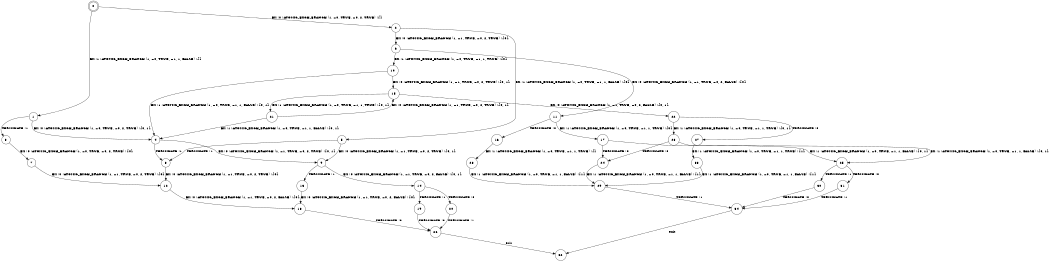 digraph BCG {
size = "7, 10.5";
center = TRUE;
node [shape = circle];
0 [peripheries = 2];
0 -> 1 [label = "EX !1 !ATOMIC_EXCH_BRANCH (1, +0, TRUE, +1, 1, FALSE) !{}"];
0 -> 2 [label = "EX !0 !ATOMIC_EXCH_BRANCH (1, +0, TRUE, +0, 2, TRUE) !{}"];
1 -> 3 [label = "TERMINATE !1"];
1 -> 4 [label = "EX !0 !ATOMIC_EXCH_BRANCH (1, +0, TRUE, +0, 2, TRUE) !{0, 1}"];
2 -> 5 [label = "EX !1 !ATOMIC_EXCH_BRANCH (1, +0, TRUE, +1, 1, FALSE) !{0}"];
2 -> 6 [label = "EX !0 !ATOMIC_EXCH_BRANCH (1, +1, TRUE, +0, 2, TRUE) !{0}"];
3 -> 7 [label = "EX !0 !ATOMIC_EXCH_BRANCH (1, +0, TRUE, +0, 2, TRUE) !{0}"];
4 -> 8 [label = "TERMINATE !1"];
4 -> 9 [label = "EX !0 !ATOMIC_EXCH_BRANCH (1, +1, TRUE, +0, 2, TRUE) !{0, 1}"];
5 -> 8 [label = "TERMINATE !1"];
5 -> 9 [label = "EX !0 !ATOMIC_EXCH_BRANCH (1, +1, TRUE, +0, 2, TRUE) !{0, 1}"];
6 -> 10 [label = "EX !1 !ATOMIC_EXCH_BRANCH (1, +0, TRUE, +1, 1, TRUE) !{0}"];
6 -> 11 [label = "EX !0 !ATOMIC_EXCH_BRANCH (1, +1, TRUE, +0, 2, FALSE) !{0}"];
7 -> 12 [label = "EX !0 !ATOMIC_EXCH_BRANCH (1, +1, TRUE, +0, 2, TRUE) !{0}"];
8 -> 12 [label = "EX !0 !ATOMIC_EXCH_BRANCH (1, +1, TRUE, +0, 2, TRUE) !{0}"];
9 -> 13 [label = "TERMINATE !1"];
9 -> 14 [label = "EX !0 !ATOMIC_EXCH_BRANCH (1, +1, TRUE, +0, 2, FALSE) !{0, 1}"];
10 -> 4 [label = "EX !1 !ATOMIC_EXCH_BRANCH (1, +0, TRUE, +1, 1, FALSE) !{0, 1}"];
10 -> 15 [label = "EX !0 !ATOMIC_EXCH_BRANCH (1, +1, TRUE, +0, 2, TRUE) !{0, 1}"];
11 -> 16 [label = "TERMINATE !0"];
11 -> 17 [label = "EX !1 !ATOMIC_EXCH_BRANCH (1, +0, TRUE, +1, 1, TRUE) !{0}"];
12 -> 18 [label = "EX !0 !ATOMIC_EXCH_BRANCH (1, +1, TRUE, +0, 2, FALSE) !{0}"];
13 -> 18 [label = "EX !0 !ATOMIC_EXCH_BRANCH (1, +1, TRUE, +0, 2, FALSE) !{0}"];
14 -> 19 [label = "TERMINATE !1"];
14 -> 20 [label = "TERMINATE !0"];
15 -> 21 [label = "EX !1 !ATOMIC_EXCH_BRANCH (1, +0, TRUE, +1, 1, TRUE) !{0, 1}"];
15 -> 22 [label = "EX !0 !ATOMIC_EXCH_BRANCH (1, +1, TRUE, +0, 2, FALSE) !{0, 1}"];
16 -> 23 [label = "EX !1 !ATOMIC_EXCH_BRANCH (1, +0, TRUE, +1, 1, TRUE) !{}"];
17 -> 24 [label = "TERMINATE !0"];
17 -> 25 [label = "EX !1 !ATOMIC_EXCH_BRANCH (1, +0, TRUE, +1, 1, FALSE) !{0, 1}"];
18 -> 26 [label = "TERMINATE !0"];
19 -> 26 [label = "TERMINATE !0"];
20 -> 26 [label = "TERMINATE !1"];
21 -> 4 [label = "EX !1 !ATOMIC_EXCH_BRANCH (1, +0, TRUE, +1, 1, FALSE) !{0, 1}"];
21 -> 15 [label = "EX !0 !ATOMIC_EXCH_BRANCH (1, +1, TRUE, +0, 2, TRUE) !{0, 1}"];
22 -> 27 [label = "TERMINATE !0"];
22 -> 28 [label = "EX !1 !ATOMIC_EXCH_BRANCH (1, +0, TRUE, +1, 1, TRUE) !{0, 1}"];
23 -> 29 [label = "EX !1 !ATOMIC_EXCH_BRANCH (1, +0, TRUE, +1, 1, FALSE) !{1}"];
24 -> 29 [label = "EX !1 !ATOMIC_EXCH_BRANCH (1, +0, TRUE, +1, 1, FALSE) !{1}"];
25 -> 30 [label = "TERMINATE !1"];
25 -> 31 [label = "TERMINATE !0"];
26 -> 32 [label = "exit"];
27 -> 33 [label = "EX !1 !ATOMIC_EXCH_BRANCH (1, +0, TRUE, +1, 1, TRUE) !{1}"];
28 -> 24 [label = "TERMINATE !0"];
28 -> 25 [label = "EX !1 !ATOMIC_EXCH_BRANCH (1, +0, TRUE, +1, 1, FALSE) !{0, 1}"];
29 -> 34 [label = "TERMINATE !1"];
30 -> 34 [label = "TERMINATE !0"];
31 -> 34 [label = "TERMINATE !1"];
33 -> 29 [label = "EX !1 !ATOMIC_EXCH_BRANCH (1, +0, TRUE, +1, 1, FALSE) !{1}"];
34 -> 32 [label = "exit"];
}
